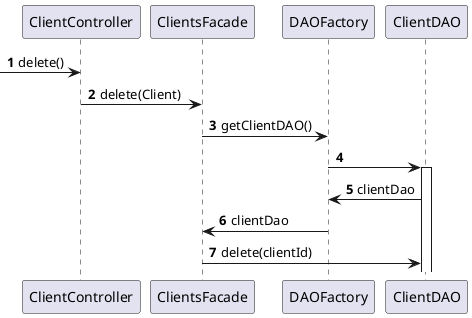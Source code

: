 @startuml

autonumber

-> ClientController : delete()
ClientController -> ClientsFacade : delete(Client)
ClientsFacade -> DAOFactory : getClientDAO()
DAOFactory -> ClientDAO++
ClientDAO -> DAOFactory : clientDao
DAOFactory -> ClientsFacade : clientDao
ClientsFacade -> ClientDAO : delete(clientId)

@enduml